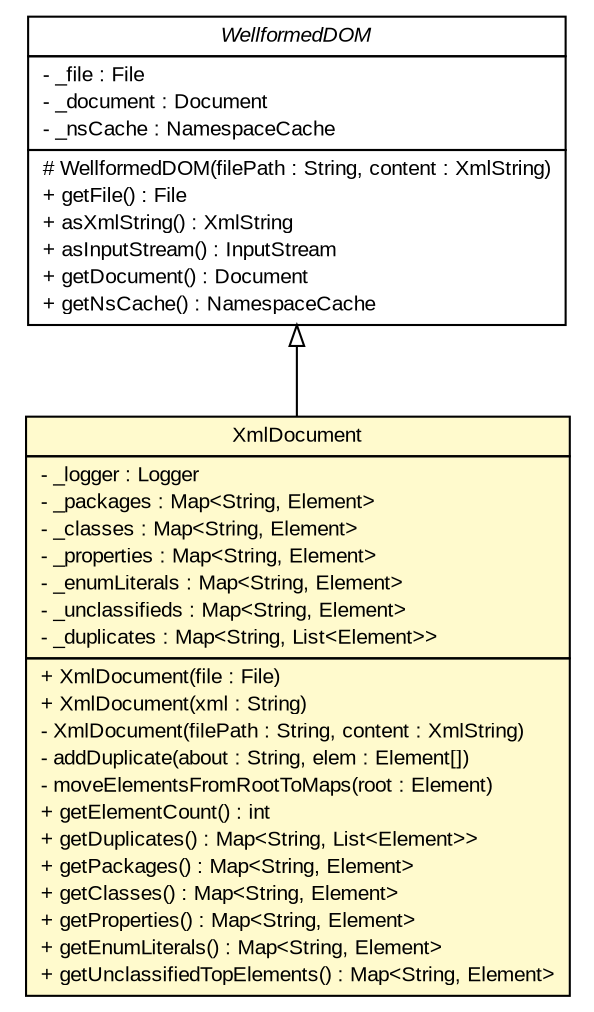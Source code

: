 #!/usr/local/bin/dot
#
# Class diagram 
# Generated by UMLGraph version R5_6_6-6-g3bdff0 (http://www.umlgraph.org/)
#

digraph G {
	edge [fontname="arial",fontsize=10,labelfontname="arial",labelfontsize=10];
	node [fontname="arial",fontsize=10,shape=plaintext];
	nodesep=0.25;
	ranksep=0.5;
	// org.tanjakostic.jcleancim.experimental.builder.rdfs.XmlDocument
	c214061 [label=<<table title="org.tanjakostic.jcleancim.experimental.builder.rdfs.XmlDocument" border="0" cellborder="1" cellspacing="0" cellpadding="2" port="p" bgcolor="lemonChiffon" href="./XmlDocument.html">
		<tr><td><table border="0" cellspacing="0" cellpadding="1">
<tr><td align="center" balign="center"> XmlDocument </td></tr>
		</table></td></tr>
		<tr><td><table border="0" cellspacing="0" cellpadding="1">
<tr><td align="left" balign="left"> - _logger : Logger </td></tr>
<tr><td align="left" balign="left"> - _packages : Map&lt;String, Element&gt; </td></tr>
<tr><td align="left" balign="left"> - _classes : Map&lt;String, Element&gt; </td></tr>
<tr><td align="left" balign="left"> - _properties : Map&lt;String, Element&gt; </td></tr>
<tr><td align="left" balign="left"> - _enumLiterals : Map&lt;String, Element&gt; </td></tr>
<tr><td align="left" balign="left"> - _unclassifieds : Map&lt;String, Element&gt; </td></tr>
<tr><td align="left" balign="left"> - _duplicates : Map&lt;String, List&lt;Element&gt;&gt; </td></tr>
		</table></td></tr>
		<tr><td><table border="0" cellspacing="0" cellpadding="1">
<tr><td align="left" balign="left"> + XmlDocument(file : File) </td></tr>
<tr><td align="left" balign="left"> + XmlDocument(xml : String) </td></tr>
<tr><td align="left" balign="left"> - XmlDocument(filePath : String, content : XmlString) </td></tr>
<tr><td align="left" balign="left"> - addDuplicate(about : String, elem : Element[]) </td></tr>
<tr><td align="left" balign="left"> - moveElementsFromRootToMaps(root : Element) </td></tr>
<tr><td align="left" balign="left"> + getElementCount() : int </td></tr>
<tr><td align="left" balign="left"> + getDuplicates() : Map&lt;String, List&lt;Element&gt;&gt; </td></tr>
<tr><td align="left" balign="left"> + getPackages() : Map&lt;String, Element&gt; </td></tr>
<tr><td align="left" balign="left"> + getClasses() : Map&lt;String, Element&gt; </td></tr>
<tr><td align="left" balign="left"> + getProperties() : Map&lt;String, Element&gt; </td></tr>
<tr><td align="left" balign="left"> + getEnumLiterals() : Map&lt;String, Element&gt; </td></tr>
<tr><td align="left" balign="left"> + getUnclassifiedTopElements() : Map&lt;String, Element&gt; </td></tr>
		</table></td></tr>
		</table>>, URL="./XmlDocument.html", fontname="arial", fontcolor="black", fontsize=10.0];
	// org.tanjakostic.jcleancim.xml.WellformedDOM
	c214337 [label=<<table title="org.tanjakostic.jcleancim.xml.WellformedDOM" border="0" cellborder="1" cellspacing="0" cellpadding="2" port="p" href="../../../xml/WellformedDOM.html">
		<tr><td><table border="0" cellspacing="0" cellpadding="1">
<tr><td align="center" balign="center"><font face="Arial Italic"> WellformedDOM </font></td></tr>
		</table></td></tr>
		<tr><td><table border="0" cellspacing="0" cellpadding="1">
<tr><td align="left" balign="left"> - _file : File </td></tr>
<tr><td align="left" balign="left"> - _document : Document </td></tr>
<tr><td align="left" balign="left"> - _nsCache : NamespaceCache </td></tr>
		</table></td></tr>
		<tr><td><table border="0" cellspacing="0" cellpadding="1">
<tr><td align="left" balign="left"> # WellformedDOM(filePath : String, content : XmlString) </td></tr>
<tr><td align="left" balign="left"> + getFile() : File </td></tr>
<tr><td align="left" balign="left"> + asXmlString() : XmlString </td></tr>
<tr><td align="left" balign="left"> + asInputStream() : InputStream </td></tr>
<tr><td align="left" balign="left"> + getDocument() : Document </td></tr>
<tr><td align="left" balign="left"> + getNsCache() : NamespaceCache </td></tr>
		</table></td></tr>
		</table>>, URL="../../../xml/WellformedDOM.html", fontname="arial", fontcolor="black", fontsize=10.0];
	//org.tanjakostic.jcleancim.experimental.builder.rdfs.XmlDocument extends org.tanjakostic.jcleancim.xml.WellformedDOM
	c214337:p -> c214061:p [dir=back,arrowtail=empty];
}

